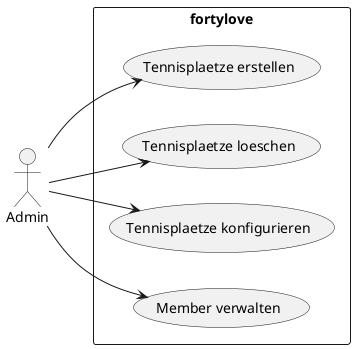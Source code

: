 @startuml
left to right direction
actor "Admin" as Actor
rectangle fortylove {
    Actor --> (Tennisplaetze erstellen)
    Actor --> (Tennisplaetze loeschen)
    Actor --> (Tennisplaetze konfigurieren)
    Actor --> (Member verwalten)
}

@enduml

